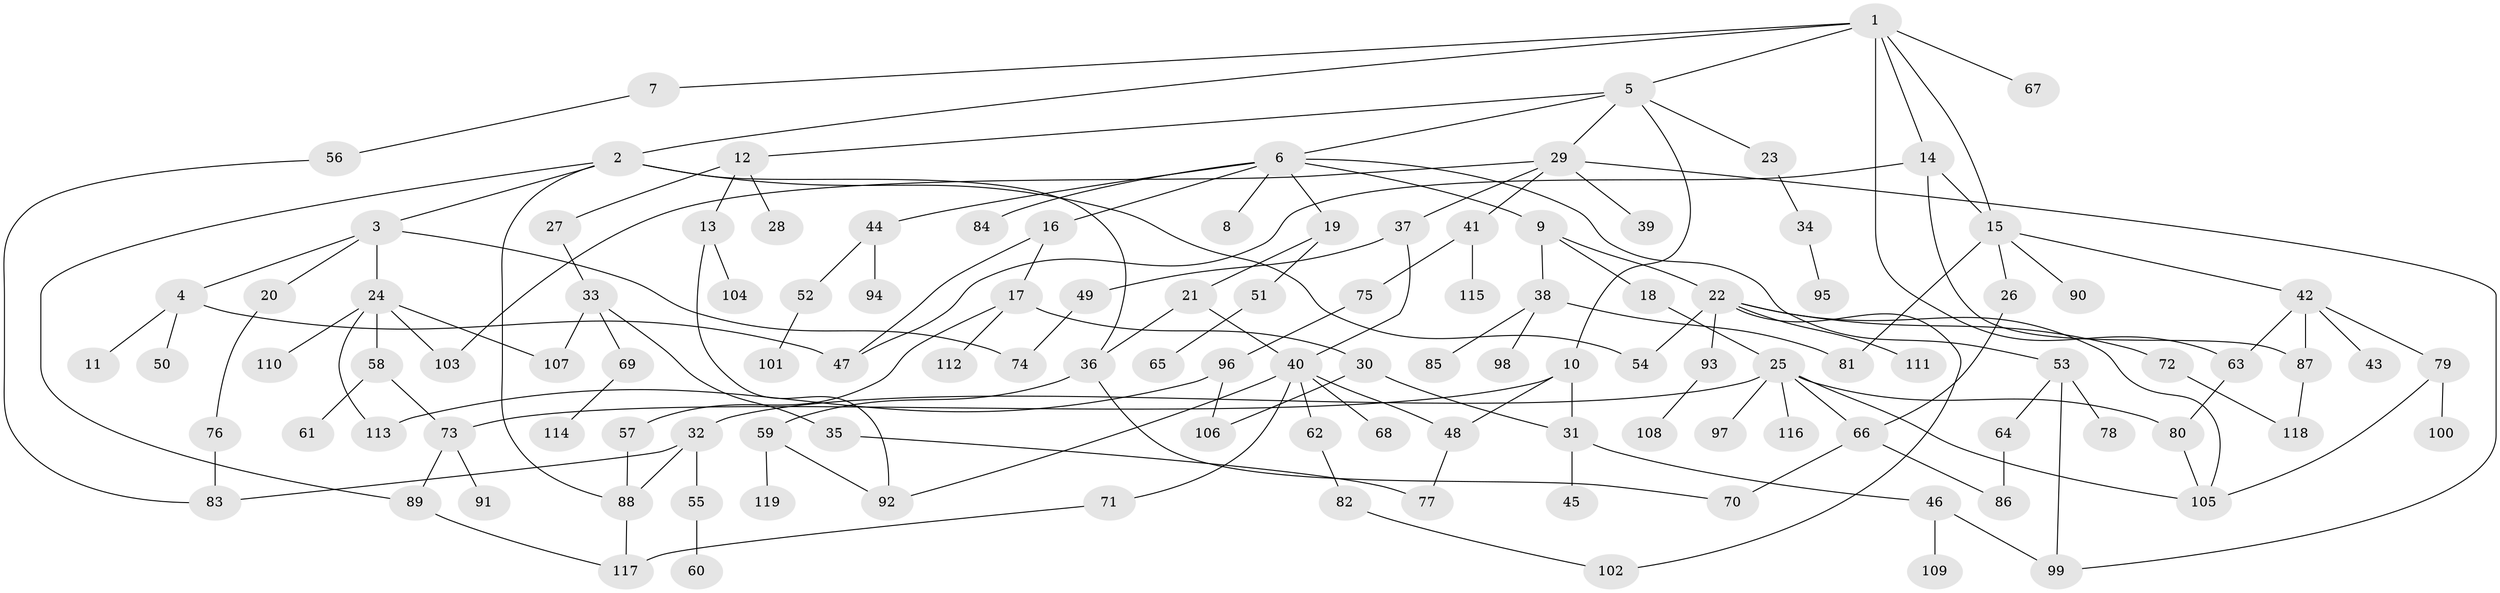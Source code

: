 // Generated by graph-tools (version 1.1) at 2025/13/03/09/25 04:13:27]
// undirected, 119 vertices, 156 edges
graph export_dot {
graph [start="1"]
  node [color=gray90,style=filled];
  1;
  2;
  3;
  4;
  5;
  6;
  7;
  8;
  9;
  10;
  11;
  12;
  13;
  14;
  15;
  16;
  17;
  18;
  19;
  20;
  21;
  22;
  23;
  24;
  25;
  26;
  27;
  28;
  29;
  30;
  31;
  32;
  33;
  34;
  35;
  36;
  37;
  38;
  39;
  40;
  41;
  42;
  43;
  44;
  45;
  46;
  47;
  48;
  49;
  50;
  51;
  52;
  53;
  54;
  55;
  56;
  57;
  58;
  59;
  60;
  61;
  62;
  63;
  64;
  65;
  66;
  67;
  68;
  69;
  70;
  71;
  72;
  73;
  74;
  75;
  76;
  77;
  78;
  79;
  80;
  81;
  82;
  83;
  84;
  85;
  86;
  87;
  88;
  89;
  90;
  91;
  92;
  93;
  94;
  95;
  96;
  97;
  98;
  99;
  100;
  101;
  102;
  103;
  104;
  105;
  106;
  107;
  108;
  109;
  110;
  111;
  112;
  113;
  114;
  115;
  116;
  117;
  118;
  119;
  1 -- 2;
  1 -- 5;
  1 -- 7;
  1 -- 14;
  1 -- 63;
  1 -- 67;
  1 -- 15;
  2 -- 3;
  2 -- 54;
  2 -- 89;
  2 -- 36;
  2 -- 88;
  3 -- 4;
  3 -- 20;
  3 -- 24;
  3 -- 74;
  4 -- 11;
  4 -- 50;
  4 -- 47;
  5 -- 6;
  5 -- 10;
  5 -- 12;
  5 -- 23;
  5 -- 29;
  6 -- 8;
  6 -- 9;
  6 -- 16;
  6 -- 19;
  6 -- 44;
  6 -- 53;
  6 -- 84;
  7 -- 56;
  9 -- 18;
  9 -- 22;
  9 -- 38;
  10 -- 73;
  10 -- 48;
  10 -- 31;
  12 -- 13;
  12 -- 27;
  12 -- 28;
  13 -- 104;
  13 -- 92;
  14 -- 15;
  14 -- 87;
  14 -- 47;
  15 -- 26;
  15 -- 42;
  15 -- 90;
  15 -- 81;
  16 -- 17;
  16 -- 47;
  17 -- 30;
  17 -- 57;
  17 -- 112;
  18 -- 25;
  19 -- 21;
  19 -- 51;
  20 -- 76;
  21 -- 36;
  21 -- 40;
  22 -- 72;
  22 -- 93;
  22 -- 102;
  22 -- 111;
  22 -- 54;
  22 -- 105;
  23 -- 34;
  24 -- 58;
  24 -- 110;
  24 -- 113;
  24 -- 103;
  24 -- 107;
  25 -- 32;
  25 -- 97;
  25 -- 116;
  25 -- 105;
  25 -- 80;
  25 -- 66;
  26 -- 66;
  27 -- 33;
  29 -- 37;
  29 -- 39;
  29 -- 41;
  29 -- 103;
  29 -- 99;
  30 -- 31;
  30 -- 106;
  31 -- 45;
  31 -- 46;
  32 -- 55;
  32 -- 88;
  32 -- 83;
  33 -- 35;
  33 -- 69;
  33 -- 107;
  34 -- 95;
  35 -- 77;
  36 -- 59;
  36 -- 70;
  37 -- 40;
  37 -- 49;
  38 -- 81;
  38 -- 85;
  38 -- 98;
  40 -- 48;
  40 -- 62;
  40 -- 68;
  40 -- 71;
  40 -- 92;
  41 -- 75;
  41 -- 115;
  42 -- 43;
  42 -- 79;
  42 -- 87;
  42 -- 63;
  44 -- 52;
  44 -- 94;
  46 -- 109;
  46 -- 99;
  48 -- 77;
  49 -- 74;
  51 -- 65;
  52 -- 101;
  53 -- 64;
  53 -- 78;
  53 -- 99;
  55 -- 60;
  56 -- 83;
  57 -- 88;
  58 -- 61;
  58 -- 73;
  59 -- 119;
  59 -- 92;
  62 -- 82;
  63 -- 80;
  64 -- 86;
  66 -- 86;
  66 -- 70;
  69 -- 114;
  71 -- 117;
  72 -- 118;
  73 -- 91;
  73 -- 89;
  75 -- 96;
  76 -- 83;
  79 -- 100;
  79 -- 105;
  80 -- 105;
  82 -- 102;
  87 -- 118;
  88 -- 117;
  89 -- 117;
  93 -- 108;
  96 -- 106;
  96 -- 113;
}
